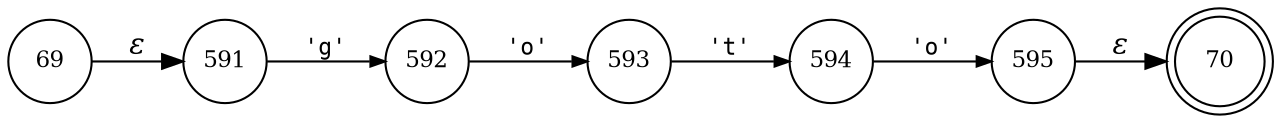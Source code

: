digraph ATN {
rankdir=LR;
s70[fontsize=11, label="70", shape=doublecircle, fixedsize=true, width=.6];
s592[fontsize=11,label="592", shape=circle, fixedsize=true, width=.55, peripheries=1];
s593[fontsize=11,label="593", shape=circle, fixedsize=true, width=.55, peripheries=1];
s594[fontsize=11,label="594", shape=circle, fixedsize=true, width=.55, peripheries=1];
s595[fontsize=11,label="595", shape=circle, fixedsize=true, width=.55, peripheries=1];
s69[fontsize=11,label="69", shape=circle, fixedsize=true, width=.55, peripheries=1];
s591[fontsize=11,label="591", shape=circle, fixedsize=true, width=.55, peripheries=1];
s69 -> s591 [fontname="Times-Italic", label="&epsilon;"];
s591 -> s592 [fontsize=11, fontname="Courier", arrowsize=.7, label = "'g'", arrowhead = normal];
s592 -> s593 [fontsize=11, fontname="Courier", arrowsize=.7, label = "'o'", arrowhead = normal];
s593 -> s594 [fontsize=11, fontname="Courier", arrowsize=.7, label = "'t'", arrowhead = normal];
s594 -> s595 [fontsize=11, fontname="Courier", arrowsize=.7, label = "'o'", arrowhead = normal];
s595 -> s70 [fontname="Times-Italic", label="&epsilon;"];
}